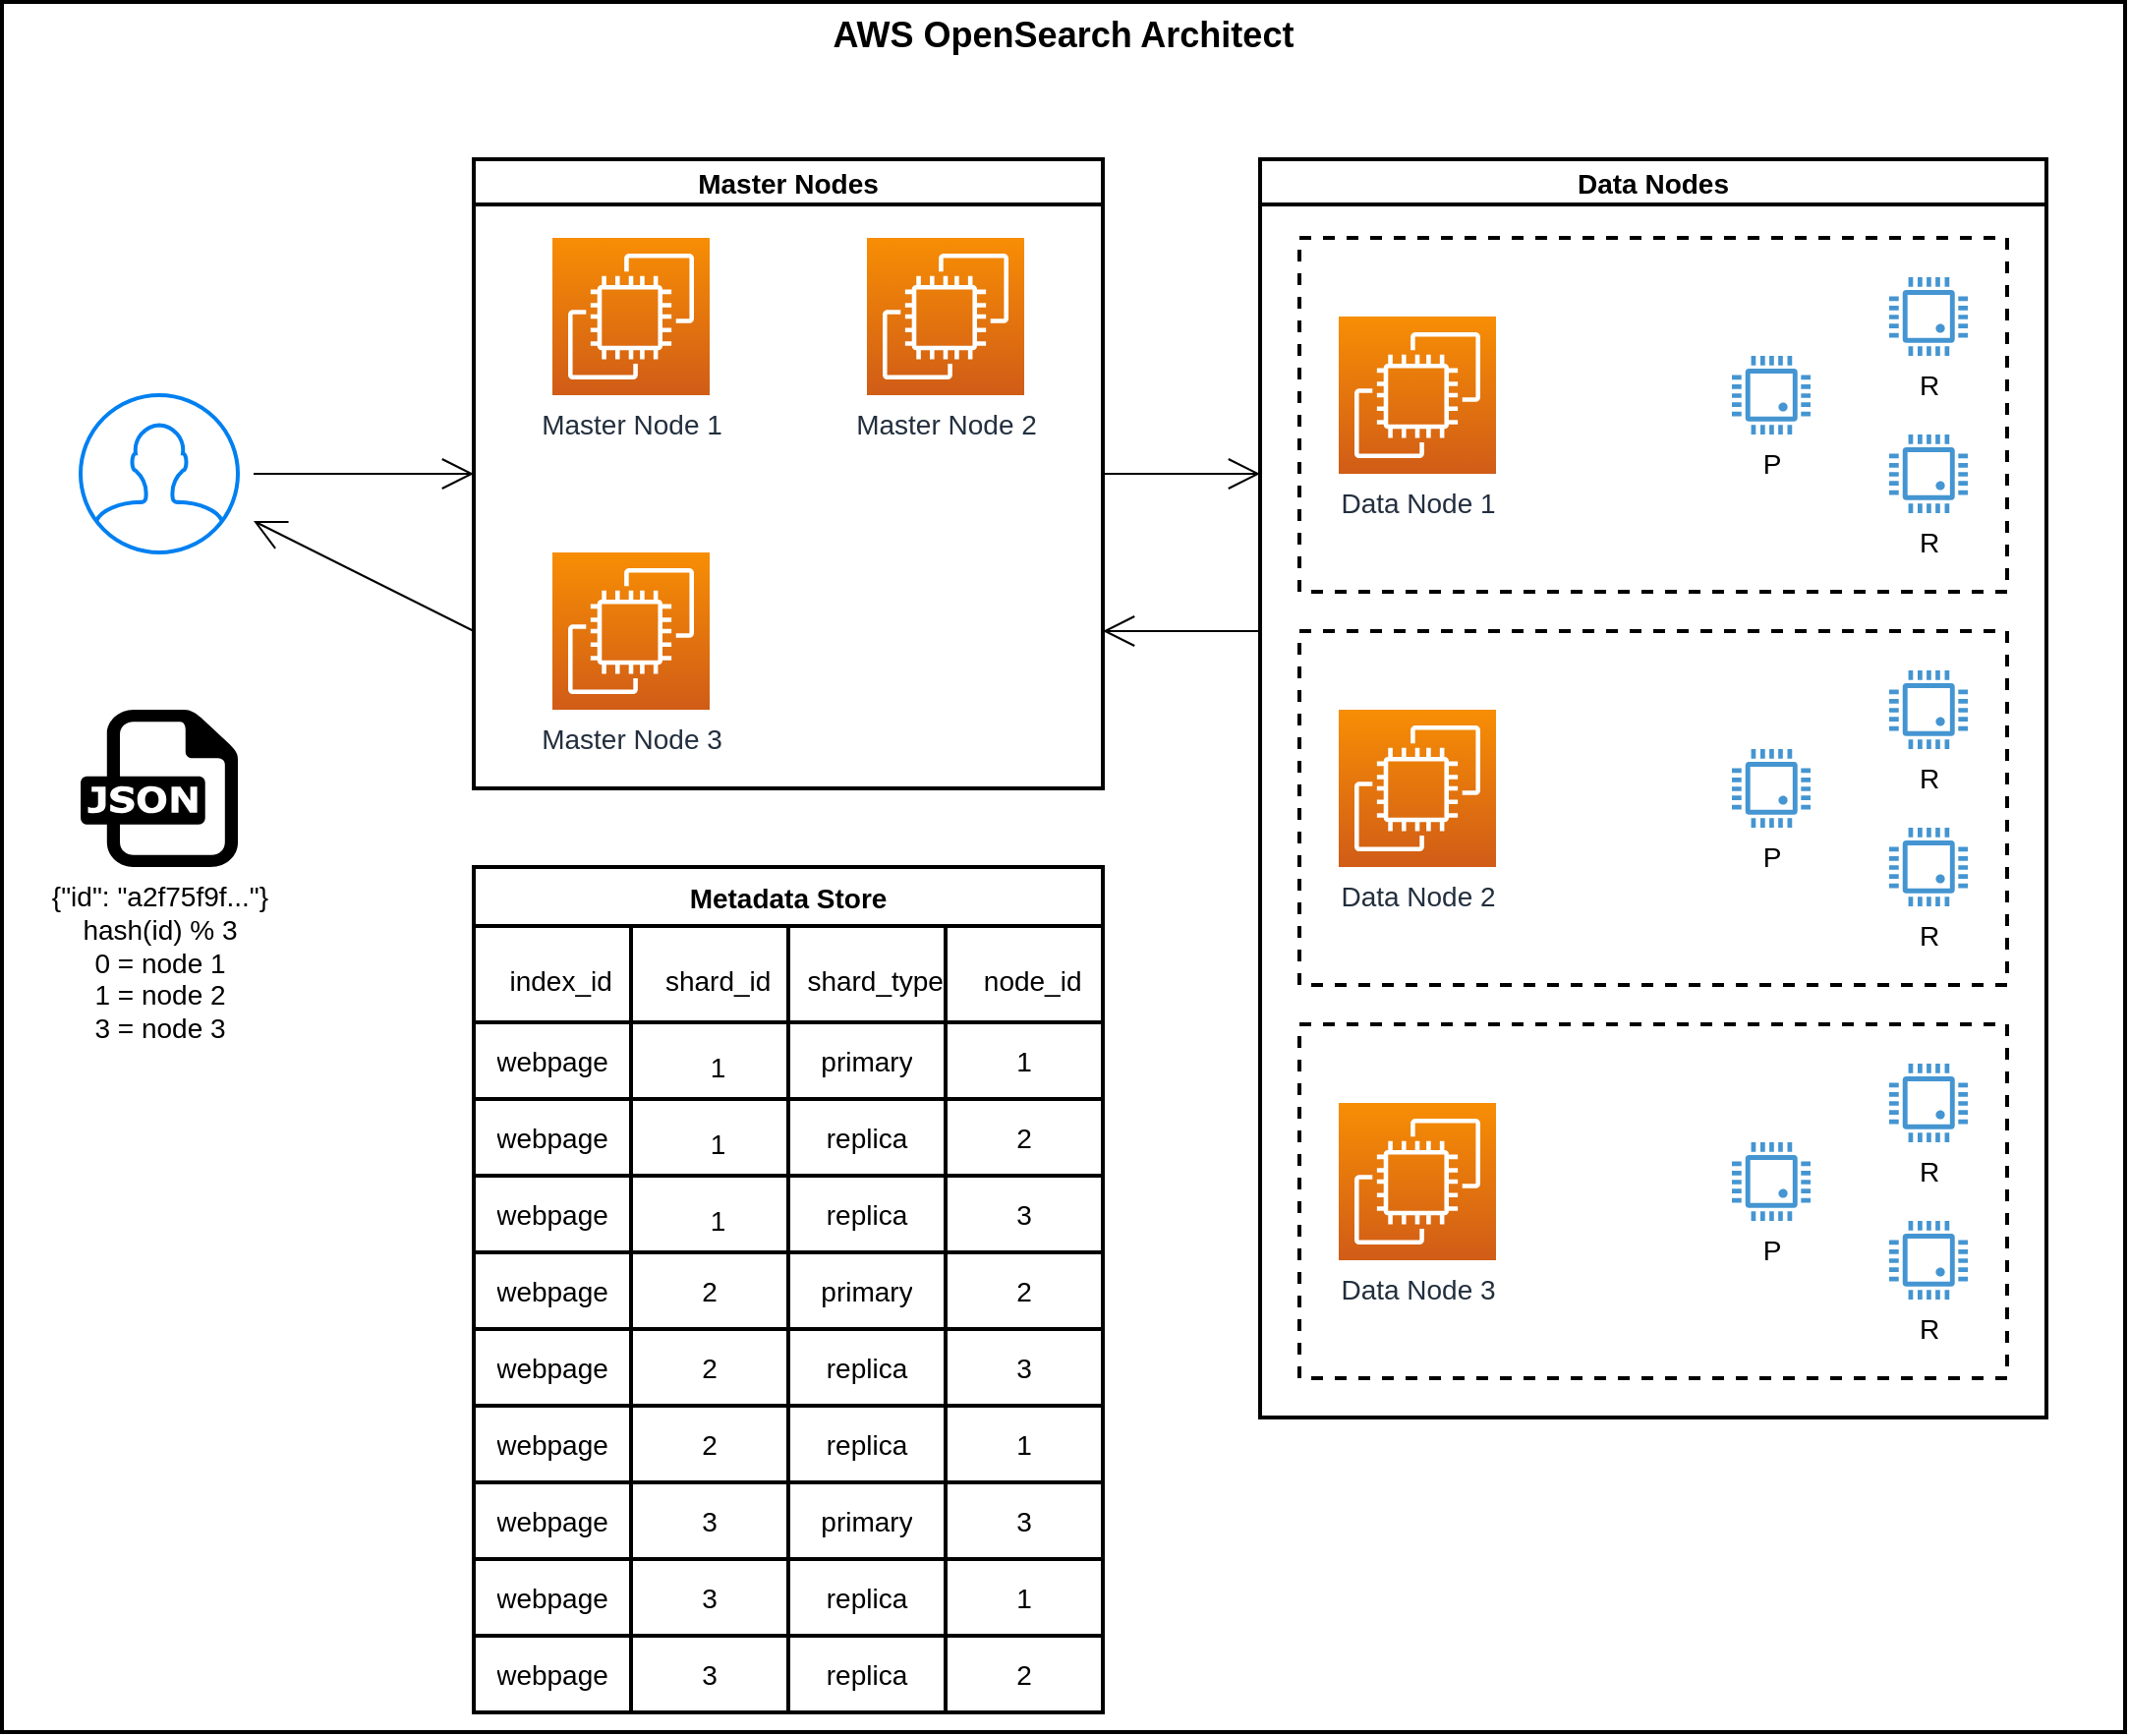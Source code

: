 <mxfile version="15.3.5" type="device"><diagram id="VyD5hEsu4s-mBPDdu8JB" name="Architect"><mxGraphModel dx="2212" dy="1704" grid="1" gridSize="10" guides="1" tooltips="1" connect="1" arrows="1" fold="1" page="1" pageScale="1" pageWidth="850" pageHeight="1100" math="0" shadow="0"><root><mxCell id="0"/><mxCell id="1" parent="0"/><mxCell id="JH1hvFQ8dXkqruwk_WB5-104" style="edgeStyle=none;curved=1;rounded=0;orthogonalLoop=1;jettySize=auto;html=1;entryX=0;entryY=0.5;entryDx=0;entryDy=0;fontSize=14;endArrow=open;startSize=14;endSize=14;sourcePerimeterSpacing=8;targetPerimeterSpacing=8;" edge="1" parent="1" source="JH1hvFQ8dXkqruwk_WB5-1" target="JH1hvFQ8dXkqruwk_WB5-10"><mxGeometry relative="1" as="geometry"/></mxCell><mxCell id="JH1hvFQ8dXkqruwk_WB5-1" value="" style="html=1;verticalLabelPosition=bottom;align=center;labelBackgroundColor=#ffffff;verticalAlign=top;strokeWidth=2;strokeColor=#0080F0;shadow=0;dashed=0;shape=mxgraph.ios7.icons.user;hachureGap=4;pointerEvents=0;fontSize=14;" vertex="1" parent="1"><mxGeometry x="280" y="280" width="80" height="80" as="geometry"/></mxCell><mxCell id="JH1hvFQ8dXkqruwk_WB5-2" value="Master Node 1" style="sketch=0;points=[[0,0,0],[0.25,0,0],[0.5,0,0],[0.75,0,0],[1,0,0],[0,1,0],[0.25,1,0],[0.5,1,0],[0.75,1,0],[1,1,0],[0,0.25,0],[0,0.5,0],[0,0.75,0],[1,0.25,0],[1,0.5,0],[1,0.75,0]];outlineConnect=0;fontColor=#232F3E;gradientColor=#F78E04;gradientDirection=north;fillColor=#D05C17;strokeColor=#ffffff;dashed=0;verticalLabelPosition=bottom;verticalAlign=top;align=center;html=1;fontSize=14;fontStyle=0;aspect=fixed;shape=mxgraph.aws4.resourceIcon;resIcon=mxgraph.aws4.ec2;hachureGap=4;pointerEvents=0;" vertex="1" parent="1"><mxGeometry x="520" y="200" width="80" height="80" as="geometry"/></mxCell><mxCell id="JH1hvFQ8dXkqruwk_WB5-3" value="Master Node 2" style="sketch=0;points=[[0,0,0],[0.25,0,0],[0.5,0,0],[0.75,0,0],[1,0,0],[0,1,0],[0.25,1,0],[0.5,1,0],[0.75,1,0],[1,1,0],[0,0.25,0],[0,0.5,0],[0,0.75,0],[1,0.25,0],[1,0.5,0],[1,0.75,0]];outlineConnect=0;fontColor=#232F3E;gradientColor=#F78E04;gradientDirection=north;fillColor=#D05C17;strokeColor=#ffffff;dashed=0;verticalLabelPosition=bottom;verticalAlign=top;align=center;html=1;fontSize=14;fontStyle=0;aspect=fixed;shape=mxgraph.aws4.resourceIcon;resIcon=mxgraph.aws4.ec2;hachureGap=4;pointerEvents=0;" vertex="1" parent="1"><mxGeometry x="680" y="200" width="80" height="80" as="geometry"/></mxCell><mxCell id="JH1hvFQ8dXkqruwk_WB5-4" value="Master Node 3" style="sketch=0;points=[[0,0,0],[0.25,0,0],[0.5,0,0],[0.75,0,0],[1,0,0],[0,1,0],[0.25,1,0],[0.5,1,0],[0.75,1,0],[1,1,0],[0,0.25,0],[0,0.5,0],[0,0.75,0],[1,0.25,0],[1,0.5,0],[1,0.75,0]];outlineConnect=0;fontColor=#232F3E;gradientColor=#F78E04;gradientDirection=north;fillColor=#D05C17;strokeColor=#ffffff;dashed=0;verticalLabelPosition=bottom;verticalAlign=top;align=center;html=1;fontSize=14;fontStyle=0;aspect=fixed;shape=mxgraph.aws4.resourceIcon;resIcon=mxgraph.aws4.ec2;hachureGap=4;pointerEvents=0;" vertex="1" parent="1"><mxGeometry x="520" y="360" width="80" height="80" as="geometry"/></mxCell><mxCell id="JH1hvFQ8dXkqruwk_WB5-107" style="edgeStyle=none;curved=1;rounded=0;orthogonalLoop=1;jettySize=auto;html=1;entryX=1;entryY=0.75;entryDx=0;entryDy=0;fontSize=14;endArrow=open;startSize=14;endSize=14;sourcePerimeterSpacing=8;targetPerimeterSpacing=8;" edge="1" parent="1" target="JH1hvFQ8dXkqruwk_WB5-10"><mxGeometry relative="1" as="geometry"><mxPoint x="880" y="400" as="sourcePoint"/></mxGeometry></mxCell><mxCell id="JH1hvFQ8dXkqruwk_WB5-6" value="Data Nodes" style="swimlane;hachureGap=4;pointerEvents=0;strokeWidth=2;fillColor=none;fontSize=14;" vertex="1" parent="1"><mxGeometry x="880" y="160" width="400" height="640" as="geometry"/></mxCell><mxCell id="JH1hvFQ8dXkqruwk_WB5-7" value="Data Node 1" style="sketch=0;points=[[0,0,0],[0.25,0,0],[0.5,0,0],[0.75,0,0],[1,0,0],[0,1,0],[0.25,1,0],[0.5,1,0],[0.75,1,0],[1,1,0],[0,0.25,0],[0,0.5,0],[0,0.75,0],[1,0.25,0],[1,0.5,0],[1,0.75,0]];outlineConnect=0;fontColor=#232F3E;gradientColor=#F78E04;gradientDirection=north;fillColor=#D05C17;strokeColor=#ffffff;dashed=0;verticalLabelPosition=bottom;verticalAlign=top;align=center;html=1;fontSize=14;fontStyle=0;aspect=fixed;shape=mxgraph.aws4.resourceIcon;resIcon=mxgraph.aws4.ec2;hachureGap=4;pointerEvents=0;" vertex="1" parent="JH1hvFQ8dXkqruwk_WB5-6"><mxGeometry x="40" y="80" width="80" height="80" as="geometry"/></mxCell><mxCell id="JH1hvFQ8dXkqruwk_WB5-91" value="P" style="pointerEvents=1;shadow=0;dashed=0;html=1;strokeColor=none;fillColor=#4495D1;labelPosition=center;verticalLabelPosition=bottom;verticalAlign=top;align=center;outlineConnect=0;shape=mxgraph.veeam.cpu;hachureGap=4;fontSize=14;" vertex="1" parent="JH1hvFQ8dXkqruwk_WB5-6"><mxGeometry x="240" y="100" width="40" height="40" as="geometry"/></mxCell><mxCell id="JH1hvFQ8dXkqruwk_WB5-92" value="R" style="pointerEvents=1;shadow=0;dashed=0;html=1;strokeColor=none;fillColor=#4495D1;labelPosition=center;verticalLabelPosition=bottom;verticalAlign=top;align=center;outlineConnect=0;shape=mxgraph.veeam.cpu;hachureGap=4;fontSize=14;" vertex="1" parent="JH1hvFQ8dXkqruwk_WB5-6"><mxGeometry x="320" y="60" width="40" height="40" as="geometry"/></mxCell><mxCell id="JH1hvFQ8dXkqruwk_WB5-93" value="R" style="pointerEvents=1;shadow=0;dashed=0;html=1;strokeColor=none;fillColor=#4495D1;labelPosition=center;verticalLabelPosition=bottom;verticalAlign=top;align=center;outlineConnect=0;shape=mxgraph.veeam.cpu;hachureGap=4;fontSize=14;" vertex="1" parent="JH1hvFQ8dXkqruwk_WB5-6"><mxGeometry x="320" y="140" width="40" height="40" as="geometry"/></mxCell><mxCell id="JH1hvFQ8dXkqruwk_WB5-8" value="Data Node 3" style="sketch=0;points=[[0,0,0],[0.25,0,0],[0.5,0,0],[0.75,0,0],[1,0,0],[0,1,0],[0.25,1,0],[0.5,1,0],[0.75,1,0],[1,1,0],[0,0.25,0],[0,0.5,0],[0,0.75,0],[1,0.25,0],[1,0.5,0],[1,0.75,0]];outlineConnect=0;fontColor=#232F3E;gradientColor=#F78E04;gradientDirection=north;fillColor=#D05C17;strokeColor=#ffffff;dashed=0;verticalLabelPosition=bottom;verticalAlign=top;align=center;html=1;fontSize=14;fontStyle=0;aspect=fixed;shape=mxgraph.aws4.resourceIcon;resIcon=mxgraph.aws4.ec2;hachureGap=4;pointerEvents=0;" vertex="1" parent="JH1hvFQ8dXkqruwk_WB5-6"><mxGeometry x="40" y="480" width="80" height="80" as="geometry"/></mxCell><mxCell id="JH1hvFQ8dXkqruwk_WB5-9" value="Data Node 2" style="sketch=0;points=[[0,0,0],[0.25,0,0],[0.5,0,0],[0.75,0,0],[1,0,0],[0,1,0],[0.25,1,0],[0.5,1,0],[0.75,1,0],[1,1,0],[0,0.25,0],[0,0.5,0],[0,0.75,0],[1,0.25,0],[1,0.5,0],[1,0.75,0]];outlineConnect=0;fontColor=#232F3E;gradientColor=#F78E04;gradientDirection=north;fillColor=#D05C17;strokeColor=#ffffff;dashed=0;verticalLabelPosition=bottom;verticalAlign=top;align=center;html=1;fontSize=14;fontStyle=0;aspect=fixed;shape=mxgraph.aws4.resourceIcon;resIcon=mxgraph.aws4.ec2;hachureGap=4;pointerEvents=0;" vertex="1" parent="JH1hvFQ8dXkqruwk_WB5-6"><mxGeometry x="40" y="280" width="80" height="80" as="geometry"/></mxCell><mxCell id="JH1hvFQ8dXkqruwk_WB5-94" value="P" style="pointerEvents=1;shadow=0;dashed=0;html=1;strokeColor=none;fillColor=#4495D1;labelPosition=center;verticalLabelPosition=bottom;verticalAlign=top;align=center;outlineConnect=0;shape=mxgraph.veeam.cpu;hachureGap=4;fontSize=14;" vertex="1" parent="JH1hvFQ8dXkqruwk_WB5-6"><mxGeometry x="240" y="300" width="40" height="40" as="geometry"/></mxCell><mxCell id="JH1hvFQ8dXkqruwk_WB5-95" value="R" style="pointerEvents=1;shadow=0;dashed=0;html=1;strokeColor=none;fillColor=#4495D1;labelPosition=center;verticalLabelPosition=bottom;verticalAlign=top;align=center;outlineConnect=0;shape=mxgraph.veeam.cpu;hachureGap=4;fontSize=14;" vertex="1" parent="JH1hvFQ8dXkqruwk_WB5-6"><mxGeometry x="320" y="260" width="40" height="40" as="geometry"/></mxCell><mxCell id="JH1hvFQ8dXkqruwk_WB5-96" value="R" style="pointerEvents=1;shadow=0;dashed=0;html=1;strokeColor=none;fillColor=#4495D1;labelPosition=center;verticalLabelPosition=bottom;verticalAlign=top;align=center;outlineConnect=0;shape=mxgraph.veeam.cpu;hachureGap=4;fontSize=14;" vertex="1" parent="JH1hvFQ8dXkqruwk_WB5-6"><mxGeometry x="320" y="340" width="40" height="40" as="geometry"/></mxCell><mxCell id="JH1hvFQ8dXkqruwk_WB5-97" value="P" style="pointerEvents=1;shadow=0;dashed=0;html=1;strokeColor=none;fillColor=#4495D1;labelPosition=center;verticalLabelPosition=bottom;verticalAlign=top;align=center;outlineConnect=0;shape=mxgraph.veeam.cpu;hachureGap=4;fontSize=14;" vertex="1" parent="JH1hvFQ8dXkqruwk_WB5-6"><mxGeometry x="240" y="500" width="40" height="40" as="geometry"/></mxCell><mxCell id="JH1hvFQ8dXkqruwk_WB5-98" value="R" style="pointerEvents=1;shadow=0;dashed=0;html=1;strokeColor=none;fillColor=#4495D1;labelPosition=center;verticalLabelPosition=bottom;verticalAlign=top;align=center;outlineConnect=0;shape=mxgraph.veeam.cpu;hachureGap=4;fontSize=14;" vertex="1" parent="JH1hvFQ8dXkqruwk_WB5-6"><mxGeometry x="320" y="460" width="40" height="40" as="geometry"/></mxCell><mxCell id="JH1hvFQ8dXkqruwk_WB5-99" value="R" style="pointerEvents=1;shadow=0;dashed=0;html=1;strokeColor=none;fillColor=#4495D1;labelPosition=center;verticalLabelPosition=bottom;verticalAlign=top;align=center;outlineConnect=0;shape=mxgraph.veeam.cpu;hachureGap=4;fontSize=14;" vertex="1" parent="JH1hvFQ8dXkqruwk_WB5-6"><mxGeometry x="320" y="540" width="40" height="40" as="geometry"/></mxCell><mxCell id="JH1hvFQ8dXkqruwk_WB5-100" value="" style="rounded=0;whiteSpace=wrap;html=1;hachureGap=4;pointerEvents=0;fontSize=14;strokeWidth=2;fillColor=none;align=center;dashed=1;" vertex="1" parent="JH1hvFQ8dXkqruwk_WB5-6"><mxGeometry x="20" y="40" width="360" height="180" as="geometry"/></mxCell><mxCell id="JH1hvFQ8dXkqruwk_WB5-101" value="" style="rounded=0;whiteSpace=wrap;html=1;hachureGap=4;pointerEvents=0;fontSize=14;strokeWidth=2;fillColor=none;align=center;dashed=1;" vertex="1" parent="JH1hvFQ8dXkqruwk_WB5-6"><mxGeometry x="20" y="240" width="360" height="180" as="geometry"/></mxCell><mxCell id="JH1hvFQ8dXkqruwk_WB5-102" value="" style="rounded=0;whiteSpace=wrap;html=1;hachureGap=4;pointerEvents=0;fontSize=14;strokeWidth=2;fillColor=none;align=center;dashed=1;" vertex="1" parent="JH1hvFQ8dXkqruwk_WB5-6"><mxGeometry x="20" y="440" width="360" height="180" as="geometry"/></mxCell><mxCell id="JH1hvFQ8dXkqruwk_WB5-105" style="edgeStyle=none;curved=1;rounded=0;orthogonalLoop=1;jettySize=auto;html=1;exitX=1;exitY=0.5;exitDx=0;exitDy=0;entryX=0;entryY=0.25;entryDx=0;entryDy=0;fontSize=14;endArrow=open;startSize=14;endSize=14;sourcePerimeterSpacing=8;targetPerimeterSpacing=8;" edge="1" parent="1" source="JH1hvFQ8dXkqruwk_WB5-10" target="JH1hvFQ8dXkqruwk_WB5-6"><mxGeometry relative="1" as="geometry"/></mxCell><mxCell id="JH1hvFQ8dXkqruwk_WB5-108" style="edgeStyle=none;curved=1;rounded=0;orthogonalLoop=1;jettySize=auto;html=1;exitX=0;exitY=0.75;exitDx=0;exitDy=0;fontSize=14;endArrow=open;startSize=14;endSize=14;sourcePerimeterSpacing=8;targetPerimeterSpacing=8;" edge="1" parent="1" source="JH1hvFQ8dXkqruwk_WB5-10" target="JH1hvFQ8dXkqruwk_WB5-1"><mxGeometry relative="1" as="geometry"/></mxCell><mxCell id="JH1hvFQ8dXkqruwk_WB5-10" value="Master Nodes" style="swimlane;hachureGap=4;pointerEvents=0;strokeWidth=2;fillColor=none;fontSize=14;" vertex="1" parent="1"><mxGeometry x="480" y="160" width="320" height="320" as="geometry"/></mxCell><mxCell id="JH1hvFQ8dXkqruwk_WB5-11" value="Metadata Store" style="shape=table;startSize=30;container=1;collapsible=0;childLayout=tableLayout;fontStyle=1;align=center;pointerEvents=1;hachureGap=4;strokeWidth=2;fillColor=none;fontSize=14;" vertex="1" parent="1"><mxGeometry x="480" y="520" width="320" height="430" as="geometry"/></mxCell><mxCell id="JH1hvFQ8dXkqruwk_WB5-12" value="" style="shape=partialRectangle;html=1;whiteSpace=wrap;collapsible=0;dropTarget=0;pointerEvents=0;fillColor=none;top=0;left=0;bottom=0;right=0;points=[[0,0.5],[1,0.5]];portConstraint=eastwest;fontSize=14;align=center;" vertex="1" parent="JH1hvFQ8dXkqruwk_WB5-11"><mxGeometry y="30" width="320" height="49" as="geometry"/></mxCell><mxCell id="JH1hvFQ8dXkqruwk_WB5-13" value="&lt;table border=&quot;0&quot; cellpadding=&quot;0&quot; cellspacing=&quot;0&quot; width=&quot;87&quot; style=&quot;border-collapse: collapse; width: 65pt; font-size: 14px;&quot;&gt;&lt;colgroup style=&quot;font-size: 14px;&quot;&gt;&lt;col width=&quot;87&quot; style=&quot;width: 65pt; font-size: 14px;&quot;&gt;&lt;/colgroup&gt;&lt;tbody style=&quot;font-size: 14px;&quot;&gt;&lt;tr style=&quot;height: 16pt; font-size: 14px;&quot;&gt;&lt;td height=&quot;21&quot; width=&quot;87&quot; style=&quot;padding-top: 1px; padding-right: 1px; padding-left: 1px; font-size: 14px; font-family: calibri, sans-serif; vertical-align: bottom; border: none; height: 16pt; width: 65pt;&quot;&gt;index_id&lt;/td&gt;&lt;/tr&gt;&lt;/tbody&gt;&lt;/table&gt;" style="shape=partialRectangle;html=1;whiteSpace=wrap;connectable=0;fillColor=none;top=0;left=0;bottom=0;right=0;overflow=hidden;pointerEvents=1;fontSize=14;align=center;" vertex="1" parent="JH1hvFQ8dXkqruwk_WB5-12"><mxGeometry width="80" height="49" as="geometry"><mxRectangle width="80" height="49" as="alternateBounds"/></mxGeometry></mxCell><mxCell id="JH1hvFQ8dXkqruwk_WB5-14" value="&lt;table border=&quot;0&quot; cellpadding=&quot;0&quot; cellspacing=&quot;0&quot; width=&quot;87&quot; style=&quot;border-collapse: collapse; width: 65pt; font-size: 14px;&quot;&gt;&lt;colgroup style=&quot;font-size: 14px;&quot;&gt;&lt;col width=&quot;87&quot; style=&quot;width: 65pt; font-size: 14px;&quot;&gt;&lt;/colgroup&gt;&lt;tbody style=&quot;font-size: 14px;&quot;&gt;&lt;tr style=&quot;height: 16pt; font-size: 14px;&quot;&gt;&lt;td height=&quot;21&quot; width=&quot;87&quot; style=&quot;padding-top: 1px; padding-right: 1px; padding-left: 1px; font-size: 14px; font-family: calibri, sans-serif; vertical-align: bottom; border: none; height: 16pt; width: 65pt;&quot;&gt;shard_id&lt;/td&gt;&lt;/tr&gt;&lt;/tbody&gt;&lt;/table&gt;" style="shape=partialRectangle;html=1;whiteSpace=wrap;connectable=0;fillColor=none;top=0;left=0;bottom=0;right=0;overflow=hidden;pointerEvents=1;fontSize=14;align=center;" vertex="1" parent="JH1hvFQ8dXkqruwk_WB5-12"><mxGeometry x="80" width="80" height="49" as="geometry"><mxRectangle width="80" height="49" as="alternateBounds"/></mxGeometry></mxCell><mxCell id="JH1hvFQ8dXkqruwk_WB5-15" value="&lt;table border=&quot;0&quot; cellpadding=&quot;0&quot; cellspacing=&quot;0&quot; width=&quot;87&quot; style=&quot;border-collapse: collapse; width: 65pt; font-size: 14px;&quot;&gt;&lt;colgroup style=&quot;font-size: 14px;&quot;&gt;&lt;col width=&quot;87&quot; style=&quot;width: 65pt; font-size: 14px;&quot;&gt;&lt;/colgroup&gt;&lt;tbody style=&quot;font-size: 14px;&quot;&gt;&lt;tr style=&quot;height: 16pt; font-size: 14px;&quot;&gt;&lt;td height=&quot;21&quot; width=&quot;87&quot; style=&quot;padding-top: 1px; padding-right: 1px; padding-left: 1px; font-size: 14px; font-family: calibri, sans-serif; vertical-align: bottom; border: none; height: 16pt; width: 65pt;&quot;&gt;shard_type&lt;/td&gt;&lt;/tr&gt;&lt;/tbody&gt;&lt;/table&gt;" style="shape=partialRectangle;html=1;whiteSpace=wrap;connectable=0;fillColor=none;top=0;left=0;bottom=0;right=0;overflow=hidden;pointerEvents=1;fontSize=14;align=center;" vertex="1" parent="JH1hvFQ8dXkqruwk_WB5-12"><mxGeometry x="160" width="80" height="49" as="geometry"><mxRectangle width="80" height="49" as="alternateBounds"/></mxGeometry></mxCell><mxCell id="JH1hvFQ8dXkqruwk_WB5-40" value="&lt;table border=&quot;0&quot; cellpadding=&quot;0&quot; cellspacing=&quot;0&quot; width=&quot;87&quot; style=&quot;border-collapse: collapse; width: 65pt; font-size: 14px;&quot;&gt;&lt;colgroup style=&quot;font-size: 14px;&quot;&gt;&lt;col width=&quot;87&quot; style=&quot;width: 65pt; font-size: 14px;&quot;&gt;&lt;/colgroup&gt;&lt;tbody style=&quot;font-size: 14px;&quot;&gt;&lt;tr style=&quot;height: 16pt; font-size: 14px;&quot;&gt;&lt;td height=&quot;21&quot; width=&quot;87&quot; style=&quot;padding-top: 1px; padding-right: 1px; padding-left: 1px; font-size: 14px; font-family: calibri, sans-serif; vertical-align: bottom; border: none; height: 16pt; width: 65pt;&quot;&gt;node_id&lt;/td&gt;&lt;/tr&gt;&lt;/tbody&gt;&lt;/table&gt;" style="shape=partialRectangle;html=1;whiteSpace=wrap;connectable=0;fillColor=none;top=0;left=0;bottom=0;right=0;overflow=hidden;pointerEvents=1;fontSize=14;align=center;" vertex="1" parent="JH1hvFQ8dXkqruwk_WB5-12"><mxGeometry x="240" width="80" height="49" as="geometry"><mxRectangle width="80" height="49" as="alternateBounds"/></mxGeometry></mxCell><mxCell id="JH1hvFQ8dXkqruwk_WB5-36" style="shape=partialRectangle;html=1;whiteSpace=wrap;collapsible=0;dropTarget=0;pointerEvents=0;fillColor=none;top=0;left=0;bottom=0;right=0;points=[[0,0.5],[1,0.5]];portConstraint=eastwest;fontSize=14;align=center;" vertex="1" parent="JH1hvFQ8dXkqruwk_WB5-11"><mxGeometry y="79" width="320" height="39" as="geometry"/></mxCell><mxCell id="JH1hvFQ8dXkqruwk_WB5-37" value="webpage" style="shape=partialRectangle;html=1;whiteSpace=wrap;connectable=0;fillColor=none;top=0;left=0;bottom=0;right=0;overflow=hidden;pointerEvents=1;fontSize=14;align=center;" vertex="1" parent="JH1hvFQ8dXkqruwk_WB5-36"><mxGeometry width="80" height="39" as="geometry"><mxRectangle width="80" height="39" as="alternateBounds"/></mxGeometry></mxCell><mxCell id="JH1hvFQ8dXkqruwk_WB5-38" value="&lt;table border=&quot;0&quot; cellpadding=&quot;0&quot; cellspacing=&quot;0&quot; width=&quot;87&quot; style=&quot;border-collapse: collapse; width: 65pt; font-size: 14px;&quot;&gt;&lt;colgroup style=&quot;font-size: 14px;&quot;&gt;&lt;col width=&quot;87&quot; style=&quot;width: 65pt; font-size: 14px;&quot;&gt;&lt;/colgroup&gt;&lt;tbody style=&quot;font-size: 14px;&quot;&gt;&lt;tr style=&quot;height: 16pt; font-size: 14px;&quot;&gt;&lt;td height=&quot;21&quot; width=&quot;87&quot; style=&quot;padding-top: 1px; padding-right: 1px; padding-left: 1px; font-size: 14px; font-family: calibri, sans-serif; vertical-align: bottom; border: none; height: 16pt; width: 65pt;&quot;&gt;1&lt;/td&gt;&lt;/tr&gt;&lt;/tbody&gt;&lt;/table&gt;" style="shape=partialRectangle;html=1;whiteSpace=wrap;connectable=0;fillColor=none;top=0;left=0;bottom=0;right=0;overflow=hidden;pointerEvents=1;fontSize=14;align=center;" vertex="1" parent="JH1hvFQ8dXkqruwk_WB5-36"><mxGeometry x="80" width="80" height="39" as="geometry"><mxRectangle width="80" height="39" as="alternateBounds"/></mxGeometry></mxCell><mxCell id="JH1hvFQ8dXkqruwk_WB5-39" value="primary" style="shape=partialRectangle;html=1;whiteSpace=wrap;connectable=0;fillColor=none;top=0;left=0;bottom=0;right=0;overflow=hidden;pointerEvents=1;fontSize=14;align=center;" vertex="1" parent="JH1hvFQ8dXkqruwk_WB5-36"><mxGeometry x="160" width="80" height="39" as="geometry"><mxRectangle width="80" height="39" as="alternateBounds"/></mxGeometry></mxCell><mxCell id="JH1hvFQ8dXkqruwk_WB5-41" value="1" style="shape=partialRectangle;html=1;whiteSpace=wrap;connectable=0;fillColor=none;top=0;left=0;bottom=0;right=0;overflow=hidden;pointerEvents=1;fontSize=14;align=center;" vertex="1" parent="JH1hvFQ8dXkqruwk_WB5-36"><mxGeometry x="240" width="80" height="39" as="geometry"><mxRectangle width="80" height="39" as="alternateBounds"/></mxGeometry></mxCell><mxCell id="JH1hvFQ8dXkqruwk_WB5-32" style="shape=partialRectangle;html=1;whiteSpace=wrap;collapsible=0;dropTarget=0;pointerEvents=0;fillColor=none;top=0;left=0;bottom=0;right=0;points=[[0,0.5],[1,0.5]];portConstraint=eastwest;fontSize=14;align=center;" vertex="1" parent="JH1hvFQ8dXkqruwk_WB5-11"><mxGeometry y="118" width="320" height="39" as="geometry"/></mxCell><mxCell id="JH1hvFQ8dXkqruwk_WB5-33" value="&lt;span style=&quot;font-size: 14px;&quot;&gt;webpage&lt;/span&gt;" style="shape=partialRectangle;html=1;whiteSpace=wrap;connectable=0;fillColor=none;top=0;left=0;bottom=0;right=0;overflow=hidden;pointerEvents=1;fontSize=14;align=center;" vertex="1" parent="JH1hvFQ8dXkqruwk_WB5-32"><mxGeometry width="80" height="39" as="geometry"><mxRectangle width="80" height="39" as="alternateBounds"/></mxGeometry></mxCell><mxCell id="JH1hvFQ8dXkqruwk_WB5-34" value="&lt;table border=&quot;0&quot; cellpadding=&quot;0&quot; cellspacing=&quot;0&quot; width=&quot;87&quot; style=&quot;border-collapse: collapse; width: 65pt; font-size: 14px;&quot;&gt;&lt;colgroup style=&quot;font-size: 14px;&quot;&gt;&lt;col width=&quot;87&quot; style=&quot;width: 65pt; font-size: 14px;&quot;&gt;&lt;/colgroup&gt;&lt;tbody style=&quot;font-size: 14px;&quot;&gt;&lt;tr style=&quot;height: 16pt; font-size: 14px;&quot;&gt;&lt;td height=&quot;21&quot; width=&quot;87&quot; style=&quot;padding-top: 1px; padding-right: 1px; padding-left: 1px; font-size: 14px; font-family: calibri, sans-serif; vertical-align: bottom; border: none; height: 16pt; width: 65pt;&quot;&gt;1&lt;/td&gt;&lt;/tr&gt;&lt;/tbody&gt;&lt;/table&gt;" style="shape=partialRectangle;html=1;whiteSpace=wrap;connectable=0;fillColor=none;top=0;left=0;bottom=0;right=0;overflow=hidden;pointerEvents=1;fontSize=14;align=center;" vertex="1" parent="JH1hvFQ8dXkqruwk_WB5-32"><mxGeometry x="80" width="80" height="39" as="geometry"><mxRectangle width="80" height="39" as="alternateBounds"/></mxGeometry></mxCell><mxCell id="JH1hvFQ8dXkqruwk_WB5-35" value="replica" style="shape=partialRectangle;html=1;whiteSpace=wrap;connectable=0;fillColor=none;top=0;left=0;bottom=0;right=0;overflow=hidden;pointerEvents=1;fontSize=14;align=center;" vertex="1" parent="JH1hvFQ8dXkqruwk_WB5-32"><mxGeometry x="160" width="80" height="39" as="geometry"><mxRectangle width="80" height="39" as="alternateBounds"/></mxGeometry></mxCell><mxCell id="JH1hvFQ8dXkqruwk_WB5-42" value="2" style="shape=partialRectangle;html=1;whiteSpace=wrap;connectable=0;fillColor=none;top=0;left=0;bottom=0;right=0;overflow=hidden;pointerEvents=1;fontSize=14;align=center;" vertex="1" parent="JH1hvFQ8dXkqruwk_WB5-32"><mxGeometry x="240" width="80" height="39" as="geometry"><mxRectangle width="80" height="39" as="alternateBounds"/></mxGeometry></mxCell><mxCell id="JH1hvFQ8dXkqruwk_WB5-28" style="shape=partialRectangle;html=1;whiteSpace=wrap;collapsible=0;dropTarget=0;pointerEvents=0;fillColor=none;top=0;left=0;bottom=0;right=0;points=[[0,0.5],[1,0.5]];portConstraint=eastwest;fontSize=14;align=center;" vertex="1" parent="JH1hvFQ8dXkqruwk_WB5-11"><mxGeometry y="157" width="320" height="39" as="geometry"/></mxCell><mxCell id="JH1hvFQ8dXkqruwk_WB5-29" value="&lt;span style=&quot;font-size: 14px;&quot;&gt;webpage&lt;/span&gt;" style="shape=partialRectangle;html=1;whiteSpace=wrap;connectable=0;fillColor=none;top=0;left=0;bottom=0;right=0;overflow=hidden;pointerEvents=1;fontSize=14;align=center;" vertex="1" parent="JH1hvFQ8dXkqruwk_WB5-28"><mxGeometry width="80" height="39" as="geometry"><mxRectangle width="80" height="39" as="alternateBounds"/></mxGeometry></mxCell><mxCell id="JH1hvFQ8dXkqruwk_WB5-30" value="&lt;table border=&quot;0&quot; cellpadding=&quot;0&quot; cellspacing=&quot;0&quot; width=&quot;87&quot; style=&quot;border-collapse: collapse; width: 65pt; font-size: 14px;&quot;&gt;&lt;colgroup style=&quot;font-size: 14px;&quot;&gt;&lt;col width=&quot;87&quot; style=&quot;width: 65pt; font-size: 14px;&quot;&gt;&lt;/colgroup&gt;&lt;tbody style=&quot;font-size: 14px;&quot;&gt;&lt;tr style=&quot;height: 16pt; font-size: 14px;&quot;&gt;&lt;td height=&quot;21&quot; width=&quot;87&quot; style=&quot;padding-top: 1px; padding-right: 1px; padding-left: 1px; font-size: 14px; font-family: calibri, sans-serif; vertical-align: bottom; border: none; height: 16pt; width: 65pt;&quot;&gt;1&lt;/td&gt;&lt;/tr&gt;&lt;/tbody&gt;&lt;/table&gt;" style="shape=partialRectangle;html=1;whiteSpace=wrap;connectable=0;fillColor=none;top=0;left=0;bottom=0;right=0;overflow=hidden;pointerEvents=1;fontSize=14;align=center;" vertex="1" parent="JH1hvFQ8dXkqruwk_WB5-28"><mxGeometry x="80" width="80" height="39" as="geometry"><mxRectangle width="80" height="39" as="alternateBounds"/></mxGeometry></mxCell><mxCell id="JH1hvFQ8dXkqruwk_WB5-31" value="&lt;span style=&quot;font-size: 14px;&quot;&gt;replica&lt;/span&gt;" style="shape=partialRectangle;html=1;whiteSpace=wrap;connectable=0;fillColor=none;top=0;left=0;bottom=0;right=0;overflow=hidden;pointerEvents=1;fontSize=14;align=center;" vertex="1" parent="JH1hvFQ8dXkqruwk_WB5-28"><mxGeometry x="160" width="80" height="39" as="geometry"><mxRectangle width="80" height="39" as="alternateBounds"/></mxGeometry></mxCell><mxCell id="JH1hvFQ8dXkqruwk_WB5-43" value="3" style="shape=partialRectangle;html=1;whiteSpace=wrap;connectable=0;fillColor=none;top=0;left=0;bottom=0;right=0;overflow=hidden;pointerEvents=1;fontSize=14;align=center;" vertex="1" parent="JH1hvFQ8dXkqruwk_WB5-28"><mxGeometry x="240" width="80" height="39" as="geometry"><mxRectangle width="80" height="39" as="alternateBounds"/></mxGeometry></mxCell><mxCell id="JH1hvFQ8dXkqruwk_WB5-24" style="shape=partialRectangle;html=1;whiteSpace=wrap;collapsible=0;dropTarget=0;pointerEvents=0;fillColor=none;top=0;left=0;bottom=0;right=0;points=[[0,0.5],[1,0.5]];portConstraint=eastwest;fontSize=14;align=center;" vertex="1" parent="JH1hvFQ8dXkqruwk_WB5-11"><mxGeometry y="196" width="320" height="39" as="geometry"/></mxCell><mxCell id="JH1hvFQ8dXkqruwk_WB5-25" value="&lt;span style=&quot;font-size: 14px;&quot;&gt;webpage&lt;/span&gt;" style="shape=partialRectangle;html=1;whiteSpace=wrap;connectable=0;fillColor=none;top=0;left=0;bottom=0;right=0;overflow=hidden;pointerEvents=1;fontSize=14;align=center;" vertex="1" parent="JH1hvFQ8dXkqruwk_WB5-24"><mxGeometry width="80" height="39" as="geometry"><mxRectangle width="80" height="39" as="alternateBounds"/></mxGeometry></mxCell><mxCell id="JH1hvFQ8dXkqruwk_WB5-26" value="2" style="shape=partialRectangle;html=1;whiteSpace=wrap;connectable=0;fillColor=none;top=0;left=0;bottom=0;right=0;overflow=hidden;pointerEvents=1;fontSize=14;align=center;" vertex="1" parent="JH1hvFQ8dXkqruwk_WB5-24"><mxGeometry x="80" width="80" height="39" as="geometry"><mxRectangle width="80" height="39" as="alternateBounds"/></mxGeometry></mxCell><mxCell id="JH1hvFQ8dXkqruwk_WB5-27" value="&lt;span style=&quot;font-size: 14px;&quot;&gt;primary&lt;/span&gt;" style="shape=partialRectangle;html=1;whiteSpace=wrap;connectable=0;fillColor=none;top=0;left=0;bottom=0;right=0;overflow=hidden;pointerEvents=1;fontSize=14;align=center;" vertex="1" parent="JH1hvFQ8dXkqruwk_WB5-24"><mxGeometry x="160" width="80" height="39" as="geometry"><mxRectangle width="80" height="39" as="alternateBounds"/></mxGeometry></mxCell><mxCell id="JH1hvFQ8dXkqruwk_WB5-44" value="2" style="shape=partialRectangle;html=1;whiteSpace=wrap;connectable=0;fillColor=none;top=0;left=0;bottom=0;right=0;overflow=hidden;pointerEvents=1;fontSize=14;align=center;" vertex="1" parent="JH1hvFQ8dXkqruwk_WB5-24"><mxGeometry x="240" width="80" height="39" as="geometry"><mxRectangle width="80" height="39" as="alternateBounds"/></mxGeometry></mxCell><mxCell id="JH1hvFQ8dXkqruwk_WB5-16" value="" style="shape=partialRectangle;html=1;whiteSpace=wrap;collapsible=0;dropTarget=0;pointerEvents=0;fillColor=none;top=0;left=0;bottom=0;right=0;points=[[0,0.5],[1,0.5]];portConstraint=eastwest;fontSize=14;align=center;" vertex="1" parent="JH1hvFQ8dXkqruwk_WB5-11"><mxGeometry y="235" width="320" height="39" as="geometry"/></mxCell><mxCell id="JH1hvFQ8dXkqruwk_WB5-17" value="&lt;span style=&quot;font-size: 14px;&quot;&gt;webpage&lt;/span&gt;" style="shape=partialRectangle;html=1;whiteSpace=wrap;connectable=0;fillColor=none;top=0;left=0;bottom=0;right=0;overflow=hidden;pointerEvents=1;fontSize=14;align=center;" vertex="1" parent="JH1hvFQ8dXkqruwk_WB5-16"><mxGeometry width="80" height="39" as="geometry"><mxRectangle width="80" height="39" as="alternateBounds"/></mxGeometry></mxCell><mxCell id="JH1hvFQ8dXkqruwk_WB5-18" value="2" style="shape=partialRectangle;html=1;whiteSpace=wrap;connectable=0;fillColor=none;top=0;left=0;bottom=0;right=0;overflow=hidden;pointerEvents=1;fontSize=14;align=center;" vertex="1" parent="JH1hvFQ8dXkqruwk_WB5-16"><mxGeometry x="80" width="80" height="39" as="geometry"><mxRectangle width="80" height="39" as="alternateBounds"/></mxGeometry></mxCell><mxCell id="JH1hvFQ8dXkqruwk_WB5-19" value="&lt;span style=&quot;font-size: 14px;&quot;&gt;replica&lt;/span&gt;" style="shape=partialRectangle;html=1;whiteSpace=wrap;connectable=0;fillColor=none;top=0;left=0;bottom=0;right=0;overflow=hidden;pointerEvents=1;fontSize=14;align=center;" vertex="1" parent="JH1hvFQ8dXkqruwk_WB5-16"><mxGeometry x="160" width="80" height="39" as="geometry"><mxRectangle width="80" height="39" as="alternateBounds"/></mxGeometry></mxCell><mxCell id="JH1hvFQ8dXkqruwk_WB5-45" value="3" style="shape=partialRectangle;html=1;whiteSpace=wrap;connectable=0;fillColor=none;top=0;left=0;bottom=0;right=0;overflow=hidden;pointerEvents=1;fontSize=14;align=center;" vertex="1" parent="JH1hvFQ8dXkqruwk_WB5-16"><mxGeometry x="240" width="80" height="39" as="geometry"><mxRectangle width="80" height="39" as="alternateBounds"/></mxGeometry></mxCell><mxCell id="JH1hvFQ8dXkqruwk_WB5-20" value="" style="shape=partialRectangle;html=1;whiteSpace=wrap;collapsible=0;dropTarget=0;pointerEvents=0;fillColor=none;top=0;left=0;bottom=0;right=0;points=[[0,0.5],[1,0.5]];portConstraint=eastwest;fontSize=14;align=center;" vertex="1" parent="JH1hvFQ8dXkqruwk_WB5-11"><mxGeometry y="274" width="320" height="39" as="geometry"/></mxCell><mxCell id="JH1hvFQ8dXkqruwk_WB5-21" value="&lt;span style=&quot;font-size: 14px;&quot;&gt;webpage&lt;/span&gt;" style="shape=partialRectangle;html=1;whiteSpace=wrap;connectable=0;fillColor=none;top=0;left=0;bottom=0;right=0;overflow=hidden;pointerEvents=1;fontSize=14;align=center;" vertex="1" parent="JH1hvFQ8dXkqruwk_WB5-20"><mxGeometry width="80" height="39" as="geometry"><mxRectangle width="80" height="39" as="alternateBounds"/></mxGeometry></mxCell><mxCell id="JH1hvFQ8dXkqruwk_WB5-22" value="2" style="shape=partialRectangle;html=1;whiteSpace=wrap;connectable=0;fillColor=none;top=0;left=0;bottom=0;right=0;overflow=hidden;pointerEvents=1;fontSize=14;align=center;" vertex="1" parent="JH1hvFQ8dXkqruwk_WB5-20"><mxGeometry x="80" width="80" height="39" as="geometry"><mxRectangle width="80" height="39" as="alternateBounds"/></mxGeometry></mxCell><mxCell id="JH1hvFQ8dXkqruwk_WB5-23" value="&lt;span style=&quot;font-size: 14px;&quot;&gt;replica&lt;/span&gt;" style="shape=partialRectangle;html=1;whiteSpace=wrap;connectable=0;fillColor=none;top=0;left=0;bottom=0;right=0;overflow=hidden;pointerEvents=1;fontSize=14;align=center;" vertex="1" parent="JH1hvFQ8dXkqruwk_WB5-20"><mxGeometry x="160" width="80" height="39" as="geometry"><mxRectangle width="80" height="39" as="alternateBounds"/></mxGeometry></mxCell><mxCell id="JH1hvFQ8dXkqruwk_WB5-46" value="1" style="shape=partialRectangle;html=1;whiteSpace=wrap;connectable=0;fillColor=none;top=0;left=0;bottom=0;right=0;overflow=hidden;pointerEvents=1;fontSize=14;align=center;" vertex="1" parent="JH1hvFQ8dXkqruwk_WB5-20"><mxGeometry x="240" width="80" height="39" as="geometry"><mxRectangle width="80" height="39" as="alternateBounds"/></mxGeometry></mxCell><mxCell id="JH1hvFQ8dXkqruwk_WB5-61" style="shape=partialRectangle;html=1;whiteSpace=wrap;collapsible=0;dropTarget=0;pointerEvents=0;fillColor=none;top=0;left=0;bottom=0;right=0;points=[[0,0.5],[1,0.5]];portConstraint=eastwest;fontSize=14;align=center;" vertex="1" parent="JH1hvFQ8dXkqruwk_WB5-11"><mxGeometry y="313" width="320" height="39" as="geometry"/></mxCell><mxCell id="JH1hvFQ8dXkqruwk_WB5-62" value="&lt;span style=&quot;font-size: 14px;&quot;&gt;webpage&lt;/span&gt;" style="shape=partialRectangle;html=1;whiteSpace=wrap;connectable=0;fillColor=none;top=0;left=0;bottom=0;right=0;overflow=hidden;pointerEvents=1;fontSize=14;align=center;" vertex="1" parent="JH1hvFQ8dXkqruwk_WB5-61"><mxGeometry width="80" height="39" as="geometry"><mxRectangle width="80" height="39" as="alternateBounds"/></mxGeometry></mxCell><mxCell id="JH1hvFQ8dXkqruwk_WB5-63" value="3" style="shape=partialRectangle;html=1;whiteSpace=wrap;connectable=0;fillColor=none;top=0;left=0;bottom=0;right=0;overflow=hidden;pointerEvents=1;fontSize=14;align=center;" vertex="1" parent="JH1hvFQ8dXkqruwk_WB5-61"><mxGeometry x="80" width="80" height="39" as="geometry"><mxRectangle width="80" height="39" as="alternateBounds"/></mxGeometry></mxCell><mxCell id="JH1hvFQ8dXkqruwk_WB5-64" value="&lt;span style=&quot;font-size: 14px;&quot;&gt;primary&lt;/span&gt;" style="shape=partialRectangle;html=1;whiteSpace=wrap;connectable=0;fillColor=none;top=0;left=0;bottom=0;right=0;overflow=hidden;pointerEvents=1;fontSize=14;align=center;" vertex="1" parent="JH1hvFQ8dXkqruwk_WB5-61"><mxGeometry x="160" width="80" height="39" as="geometry"><mxRectangle width="80" height="39" as="alternateBounds"/></mxGeometry></mxCell><mxCell id="JH1hvFQ8dXkqruwk_WB5-65" value="3" style="shape=partialRectangle;html=1;whiteSpace=wrap;connectable=0;fillColor=none;top=0;left=0;bottom=0;right=0;overflow=hidden;pointerEvents=1;fontSize=14;align=center;" vertex="1" parent="JH1hvFQ8dXkqruwk_WB5-61"><mxGeometry x="240" width="80" height="39" as="geometry"><mxRectangle width="80" height="39" as="alternateBounds"/></mxGeometry></mxCell><mxCell id="JH1hvFQ8dXkqruwk_WB5-66" style="shape=partialRectangle;html=1;whiteSpace=wrap;collapsible=0;dropTarget=0;pointerEvents=0;fillColor=none;top=0;left=0;bottom=0;right=0;points=[[0,0.5],[1,0.5]];portConstraint=eastwest;fontSize=14;align=center;" vertex="1" parent="JH1hvFQ8dXkqruwk_WB5-11"><mxGeometry y="352" width="320" height="39" as="geometry"/></mxCell><mxCell id="JH1hvFQ8dXkqruwk_WB5-67" value="&lt;span style=&quot;font-size: 14px;&quot;&gt;webpage&lt;/span&gt;" style="shape=partialRectangle;html=1;whiteSpace=wrap;connectable=0;fillColor=none;top=0;left=0;bottom=0;right=0;overflow=hidden;pointerEvents=1;fontSize=14;align=center;" vertex="1" parent="JH1hvFQ8dXkqruwk_WB5-66"><mxGeometry width="80" height="39" as="geometry"><mxRectangle width="80" height="39" as="alternateBounds"/></mxGeometry></mxCell><mxCell id="JH1hvFQ8dXkqruwk_WB5-68" value="3" style="shape=partialRectangle;html=1;whiteSpace=wrap;connectable=0;fillColor=none;top=0;left=0;bottom=0;right=0;overflow=hidden;pointerEvents=1;fontSize=14;align=center;" vertex="1" parent="JH1hvFQ8dXkqruwk_WB5-66"><mxGeometry x="80" width="80" height="39" as="geometry"><mxRectangle width="80" height="39" as="alternateBounds"/></mxGeometry></mxCell><mxCell id="JH1hvFQ8dXkqruwk_WB5-69" value="&lt;span style=&quot;font-size: 14px;&quot;&gt;replica&lt;/span&gt;" style="shape=partialRectangle;html=1;whiteSpace=wrap;connectable=0;fillColor=none;top=0;left=0;bottom=0;right=0;overflow=hidden;pointerEvents=1;fontSize=14;align=center;" vertex="1" parent="JH1hvFQ8dXkqruwk_WB5-66"><mxGeometry x="160" width="80" height="39" as="geometry"><mxRectangle width="80" height="39" as="alternateBounds"/></mxGeometry></mxCell><mxCell id="JH1hvFQ8dXkqruwk_WB5-70" value="1" style="shape=partialRectangle;html=1;whiteSpace=wrap;connectable=0;fillColor=none;top=0;left=0;bottom=0;right=0;overflow=hidden;pointerEvents=1;fontSize=14;align=center;" vertex="1" parent="JH1hvFQ8dXkqruwk_WB5-66"><mxGeometry x="240" width="80" height="39" as="geometry"><mxRectangle width="80" height="39" as="alternateBounds"/></mxGeometry></mxCell><mxCell id="JH1hvFQ8dXkqruwk_WB5-71" style="shape=partialRectangle;html=1;whiteSpace=wrap;collapsible=0;dropTarget=0;pointerEvents=0;fillColor=none;top=0;left=0;bottom=0;right=0;points=[[0,0.5],[1,0.5]];portConstraint=eastwest;fontSize=14;align=center;" vertex="1" parent="JH1hvFQ8dXkqruwk_WB5-11"><mxGeometry y="391" width="320" height="39" as="geometry"/></mxCell><mxCell id="JH1hvFQ8dXkqruwk_WB5-72" value="&lt;span style=&quot;font-size: 14px;&quot;&gt;webpage&lt;/span&gt;" style="shape=partialRectangle;html=1;whiteSpace=wrap;connectable=0;fillColor=none;top=0;left=0;bottom=0;right=0;overflow=hidden;pointerEvents=1;fontSize=14;align=center;" vertex="1" parent="JH1hvFQ8dXkqruwk_WB5-71"><mxGeometry width="80" height="39" as="geometry"><mxRectangle width="80" height="39" as="alternateBounds"/></mxGeometry></mxCell><mxCell id="JH1hvFQ8dXkqruwk_WB5-73" value="3" style="shape=partialRectangle;html=1;whiteSpace=wrap;connectable=0;fillColor=none;top=0;left=0;bottom=0;right=0;overflow=hidden;pointerEvents=1;fontSize=14;align=center;" vertex="1" parent="JH1hvFQ8dXkqruwk_WB5-71"><mxGeometry x="80" width="80" height="39" as="geometry"><mxRectangle width="80" height="39" as="alternateBounds"/></mxGeometry></mxCell><mxCell id="JH1hvFQ8dXkqruwk_WB5-74" value="&lt;span style=&quot;font-size: 14px;&quot;&gt;replica&lt;/span&gt;" style="shape=partialRectangle;html=1;whiteSpace=wrap;connectable=0;fillColor=none;top=0;left=0;bottom=0;right=0;overflow=hidden;pointerEvents=1;fontSize=14;align=center;" vertex="1" parent="JH1hvFQ8dXkqruwk_WB5-71"><mxGeometry x="160" width="80" height="39" as="geometry"><mxRectangle width="80" height="39" as="alternateBounds"/></mxGeometry></mxCell><mxCell id="JH1hvFQ8dXkqruwk_WB5-75" value="2" style="shape=partialRectangle;html=1;whiteSpace=wrap;connectable=0;fillColor=none;top=0;left=0;bottom=0;right=0;overflow=hidden;pointerEvents=1;fontSize=14;align=center;" vertex="1" parent="JH1hvFQ8dXkqruwk_WB5-71"><mxGeometry x="240" width="80" height="39" as="geometry"><mxRectangle width="80" height="39" as="alternateBounds"/></mxGeometry></mxCell><mxCell id="JH1hvFQ8dXkqruwk_WB5-110" value="{&quot;id&quot;: &quot;a2f75f9f...&quot;}&lt;br&gt;hash(id) % 3&lt;br&gt;0 = node 1&lt;br&gt;1 = node 2&lt;br&gt;3 = node 3" style="dashed=0;outlineConnect=0;html=1;align=center;labelPosition=center;verticalLabelPosition=bottom;verticalAlign=top;shape=mxgraph.weblogos.json;hachureGap=4;pointerEvents=0;fontSize=14;strokeWidth=2;fillColor=none;" vertex="1" parent="1"><mxGeometry x="280" y="440" width="80" height="80" as="geometry"/></mxCell><mxCell id="6hcrk1zSTo7IZYMEh5Q7-3" value="&lt;b&gt;&lt;font style=&quot;font-size: 18px&quot;&gt;AWS OpenSearch Architect&lt;/font&gt;&lt;/b&gt;" style="rounded=0;whiteSpace=wrap;html=1;hachureGap=4;pointerEvents=0;fontSize=14;strokeWidth=2;fillColor=none;align=center;verticalAlign=top;" vertex="1" parent="1"><mxGeometry x="240" y="80" width="1080" height="880" as="geometry"/></mxCell></root></mxGraphModel></diagram></mxfile>